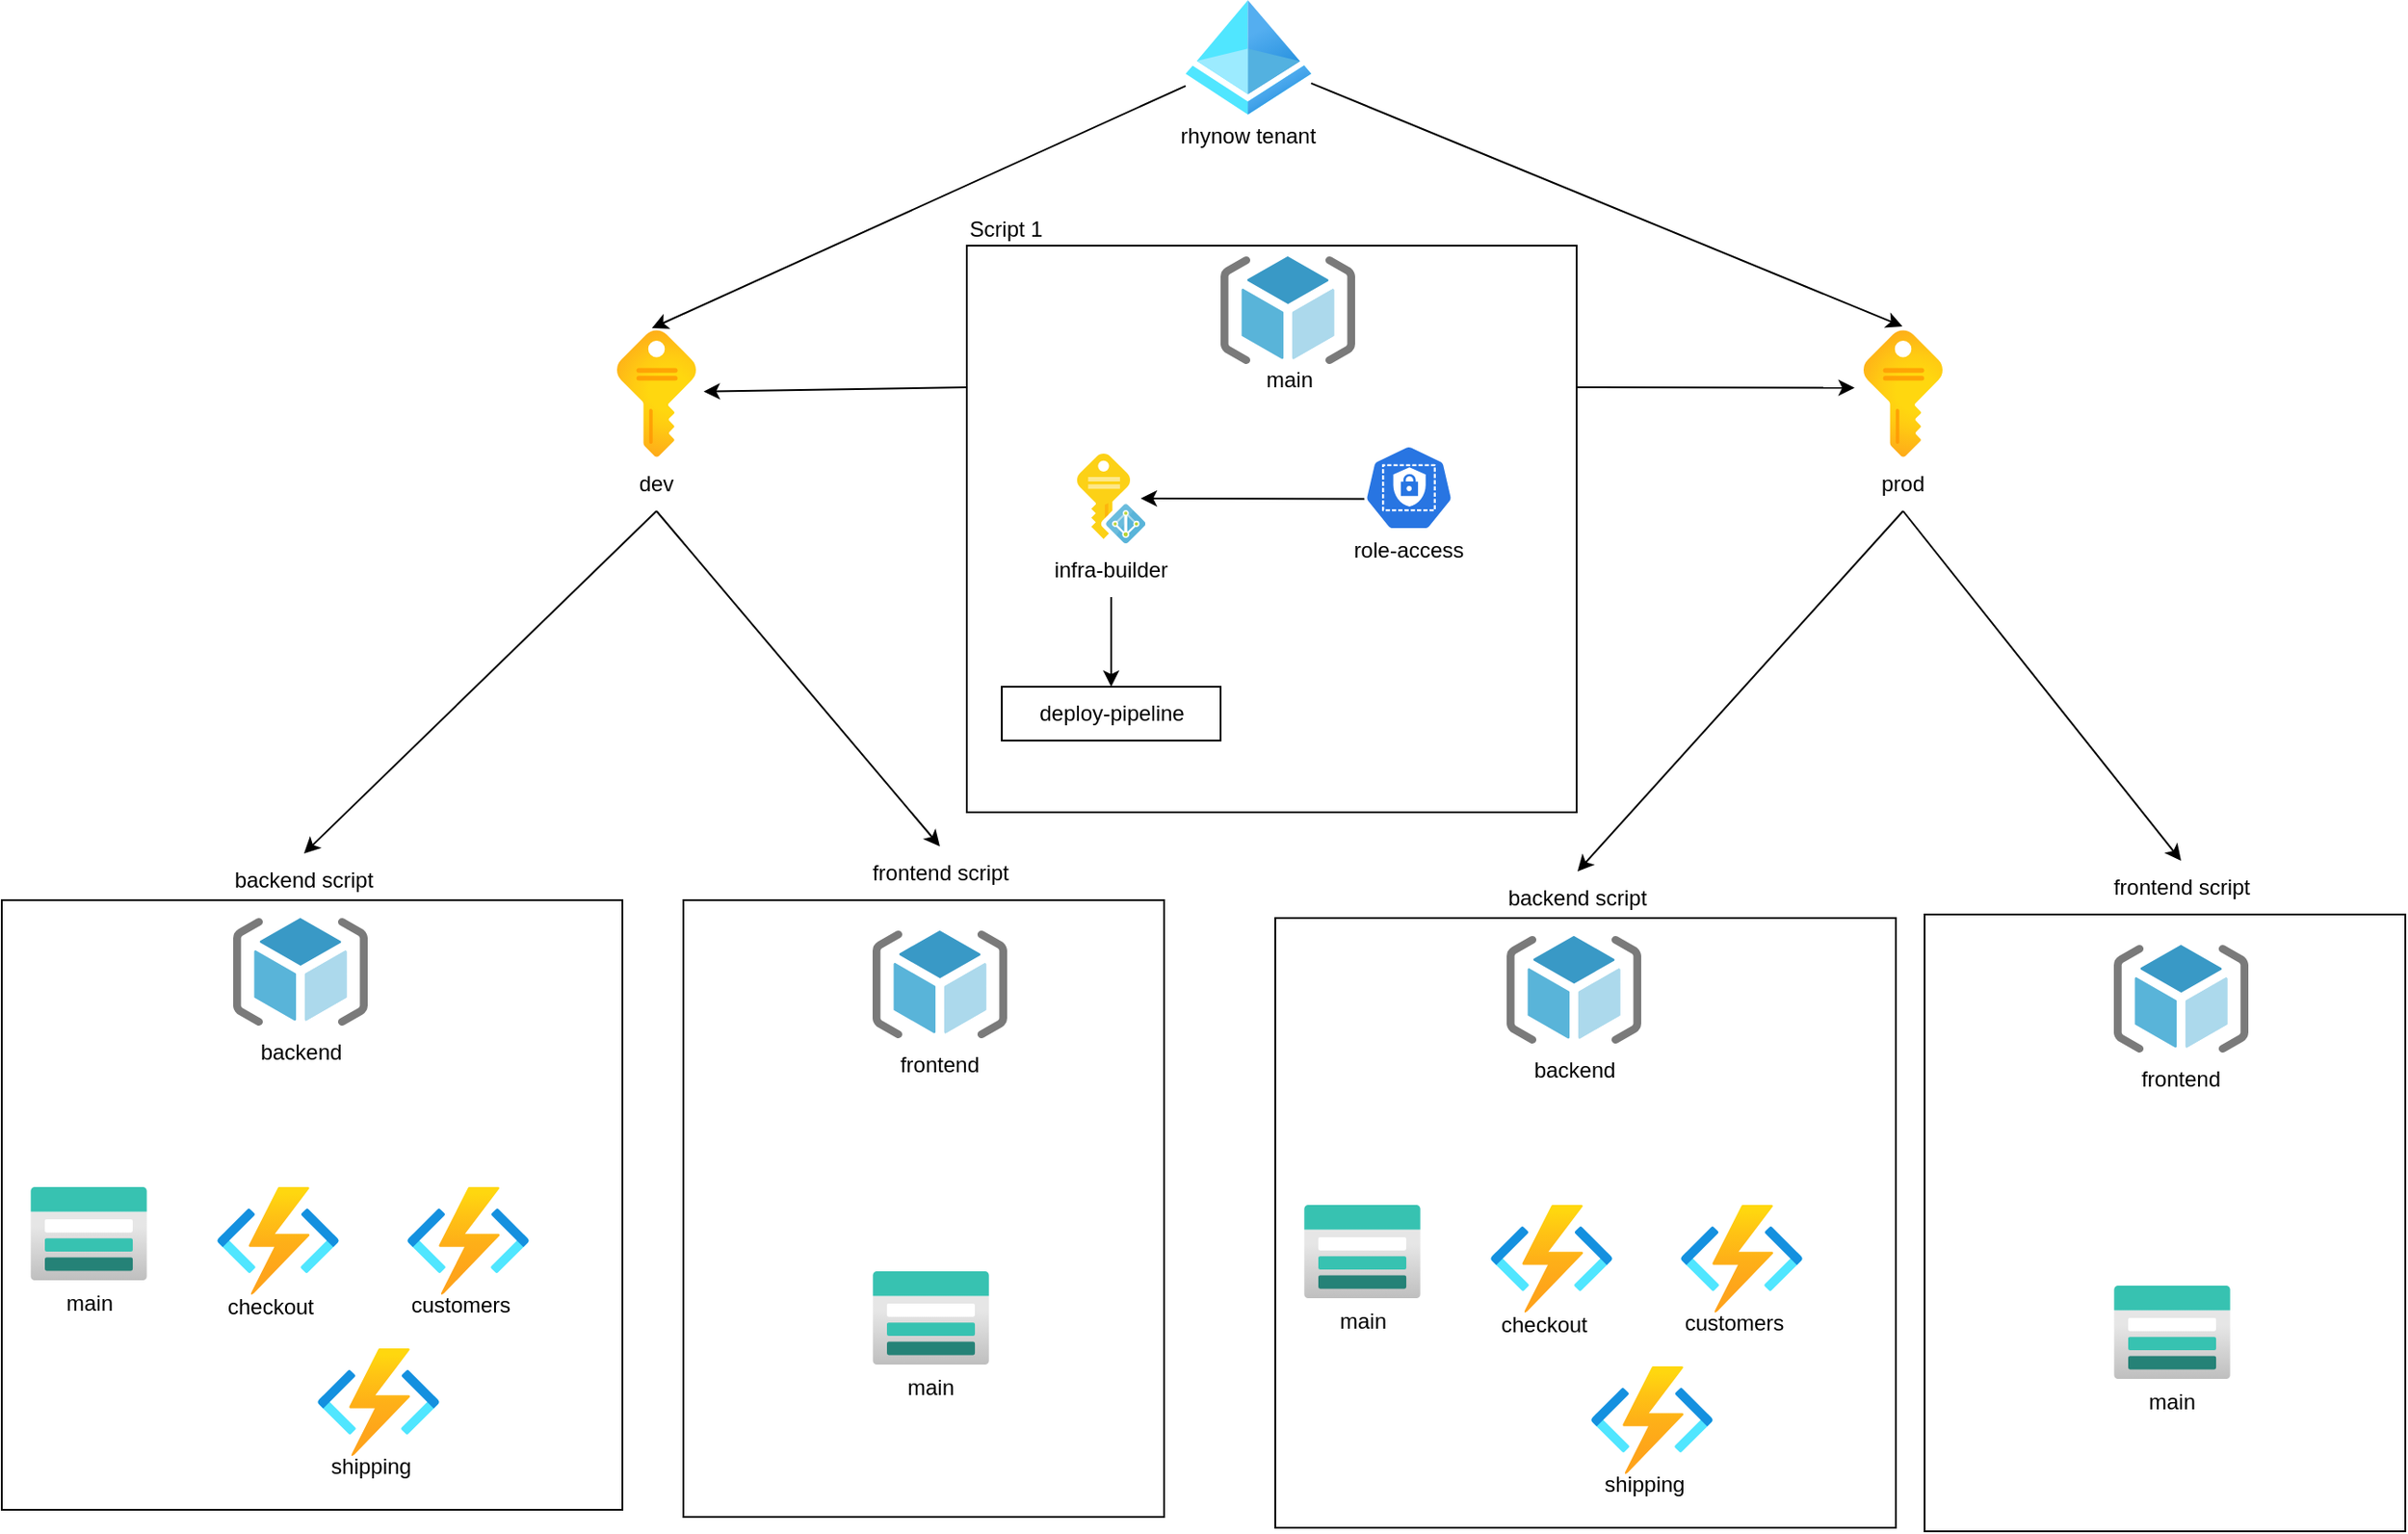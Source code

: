 <mxfile>
    <diagram id="3G--DayF-SKKdTygz9rq" name="Page-1">
        <mxGraphModel dx="1807" dy="893" grid="1" gridSize="10" guides="1" tooltips="1" connect="1" arrows="1" fold="1" page="1" pageScale="1" pageWidth="850" pageHeight="1100" math="0" shadow="0">
            <root>
                <mxCell id="0"/>
                <mxCell id="1" parent="0"/>
                <mxCell id="51" style="edgeStyle=none;html=1;exitX=0.5;exitY=1;exitDx=0;exitDy=0;entryX=0.5;entryY=0;entryDx=0;entryDy=0;" edge="1" parent="1" source="20" target="50">
                    <mxGeometry relative="1" as="geometry"/>
                </mxCell>
                <mxCell id="57" style="edgeStyle=none;html=1;exitX=0.5;exitY=1;exitDx=0;exitDy=0;entryX=0.5;entryY=0;entryDx=0;entryDy=0;" edge="1" parent="1" source="20" target="54">
                    <mxGeometry relative="1" as="geometry"/>
                </mxCell>
                <mxCell id="24" value="" style="group" vertex="1" connectable="0" parent="1">
                    <mxGeometry x="620" y="133" width="348" height="340" as="geometry"/>
                </mxCell>
                <mxCell id="23" value="Script 1" style="text;html=1;strokeColor=none;fillColor=none;align=center;verticalAlign=middle;whiteSpace=wrap;rounded=0;" vertex="1" parent="24">
                    <mxGeometry width="60" height="30" as="geometry"/>
                </mxCell>
                <mxCell id="21" value="" style="rounded=0;whiteSpace=wrap;html=1;" vertex="1" parent="24">
                    <mxGeometry x="8" y="24" width="340" height="316" as="geometry"/>
                </mxCell>
                <mxCell id="4" value="" style="sketch=0;aspect=fixed;html=1;points=[];align=center;image;fontSize=12;image=img/lib/mscae/ResourceGroup.svg;" vertex="1" parent="24">
                    <mxGeometry x="149.5" y="30" width="75" height="60" as="geometry"/>
                </mxCell>
                <mxCell id="5" value="infra-builder" style="text;html=1;strokeColor=none;fillColor=none;align=center;verticalAlign=middle;whiteSpace=wrap;rounded=0;" vertex="1" parent="24">
                    <mxGeometry x="48" y="190" width="81" height="30" as="geometry"/>
                </mxCell>
                <mxCell id="6" value="" style="sketch=0;aspect=fixed;html=1;points=[];align=center;image;fontSize=12;image=img/lib/mscae/Managed_Identities.svg;" vertex="1" parent="24">
                    <mxGeometry x="69.5" y="140" width="38" height="50" as="geometry"/>
                </mxCell>
                <mxCell id="7" value="main" style="text;html=1;strokeColor=none;fillColor=none;align=center;verticalAlign=middle;whiteSpace=wrap;rounded=0;" vertex="1" parent="24">
                    <mxGeometry x="157.5" y="84" width="60" height="30" as="geometry"/>
                </mxCell>
                <mxCell id="15" style="edgeStyle=none;html=1;exitX=0.005;exitY=0.63;exitDx=0;exitDy=0;exitPerimeter=0;entryX=0.934;entryY=0.5;entryDx=0;entryDy=0;entryPerimeter=0;" edge="1" parent="24" source="8" target="6">
                    <mxGeometry relative="1" as="geometry"/>
                </mxCell>
                <mxCell id="8" value="" style="sketch=0;html=1;dashed=0;whitespace=wrap;fillColor=#2875E2;strokeColor=#ffffff;points=[[0.005,0.63,0],[0.1,0.2,0],[0.9,0.2,0],[0.5,0,0],[0.995,0.63,0],[0.72,0.99,0],[0.5,1,0],[0.28,0.99,0]];shape=mxgraph.kubernetes.icon;prIcon=role" vertex="1" parent="24">
                    <mxGeometry x="229.5" y="135" width="50" height="48" as="geometry"/>
                </mxCell>
                <mxCell id="9" value="role-access" style="text;html=1;strokeColor=none;fillColor=none;align=center;verticalAlign=middle;whiteSpace=wrap;rounded=0;" vertex="1" parent="24">
                    <mxGeometry x="214" y="179" width="81" height="30" as="geometry"/>
                </mxCell>
                <mxCell id="11" value="deploy-pipeline" style="rounded=0;whiteSpace=wrap;html=1;" vertex="1" parent="24">
                    <mxGeometry x="27.5" y="270" width="122" height="30" as="geometry"/>
                </mxCell>
                <mxCell id="17" style="edgeStyle=none;html=1;entryX=0.5;entryY=0;entryDx=0;entryDy=0;" edge="1" parent="24" source="5" target="11">
                    <mxGeometry relative="1" as="geometry"/>
                </mxCell>
                <mxCell id="27" value="" style="group" vertex="1" connectable="0" parent="1">
                    <mxGeometry x="740" y="20" width="90" height="91" as="geometry"/>
                </mxCell>
                <mxCell id="25" value="" style="aspect=fixed;html=1;points=[];align=center;image;fontSize=12;image=img/lib/azure2/identity/Azure_Active_Directory.svg;" vertex="1" parent="27">
                    <mxGeometry x="10" width="70" height="64" as="geometry"/>
                </mxCell>
                <mxCell id="26" value="rhynow tenant" style="text;html=1;strokeColor=none;fillColor=none;align=center;verticalAlign=middle;whiteSpace=wrap;rounded=0;" vertex="1" parent="27">
                    <mxGeometry y="61" width="90" height="30" as="geometry"/>
                </mxCell>
                <mxCell id="79" style="edgeStyle=none;html=1;exitX=0.5;exitY=1;exitDx=0;exitDy=0;entryX=0.5;entryY=0;entryDx=0;entryDy=0;" edge="1" parent="1" source="29" target="78">
                    <mxGeometry relative="1" as="geometry"/>
                </mxCell>
                <mxCell id="80" style="edgeStyle=none;html=1;exitX=0.5;exitY=1;exitDx=0;exitDy=0;entryX=0.5;entryY=0;entryDx=0;entryDy=0;" edge="1" parent="1" source="29" target="64">
                    <mxGeometry relative="1" as="geometry"/>
                </mxCell>
                <mxCell id="55" value="" style="group" vertex="1" connectable="0" parent="1">
                    <mxGeometry x="470" y="492" width="268" height="374" as="geometry"/>
                </mxCell>
                <mxCell id="52" value="" style="rounded=0;whiteSpace=wrap;html=1;" vertex="1" parent="55">
                    <mxGeometry y="30" width="268" height="344" as="geometry"/>
                </mxCell>
                <mxCell id="33" value="" style="sketch=0;aspect=fixed;html=1;points=[];align=center;image;fontSize=12;image=img/lib/mscae/ResourceGroup.svg;" vertex="1" parent="55">
                    <mxGeometry x="105.5" y="47" width="75" height="60" as="geometry"/>
                </mxCell>
                <mxCell id="34" value="frontend" style="text;html=1;strokeColor=none;fillColor=none;align=center;verticalAlign=middle;whiteSpace=wrap;rounded=0;" vertex="1" parent="55">
                    <mxGeometry x="113" y="107" width="60" height="30" as="geometry"/>
                </mxCell>
                <mxCell id="38" value="" style="aspect=fixed;html=1;points=[];align=center;image;fontSize=12;image=img/lib/azure2/storage/Storage_Accounts.svg;" vertex="1" parent="55">
                    <mxGeometry x="105.5" y="237" width="65" height="52" as="geometry"/>
                </mxCell>
                <mxCell id="39" value="main" style="text;html=1;strokeColor=none;fillColor=none;align=center;verticalAlign=middle;whiteSpace=wrap;rounded=0;" vertex="1" parent="55">
                    <mxGeometry x="108" y="287" width="60" height="30" as="geometry"/>
                </mxCell>
                <mxCell id="54" value="frontend script" style="text;html=1;strokeColor=none;fillColor=none;align=center;verticalAlign=middle;whiteSpace=wrap;rounded=0;" vertex="1" parent="55">
                    <mxGeometry x="95.5" width="95" height="30" as="geometry"/>
                </mxCell>
                <mxCell id="56" value="" style="group" vertex="1" connectable="0" parent="1">
                    <mxGeometry x="90" y="496" width="346" height="366" as="geometry"/>
                </mxCell>
                <mxCell id="49" value="" style="group" vertex="1" connectable="0" parent="56">
                    <mxGeometry y="26" width="346" height="340" as="geometry"/>
                </mxCell>
                <mxCell id="48" value="" style="rounded=0;whiteSpace=wrap;html=1;" vertex="1" parent="49">
                    <mxGeometry width="346" height="340" as="geometry"/>
                </mxCell>
                <mxCell id="31" value="" style="sketch=0;aspect=fixed;html=1;points=[];align=center;image;fontSize=12;image=img/lib/mscae/ResourceGroup.svg;" vertex="1" parent="49">
                    <mxGeometry x="129" y="10" width="75" height="60" as="geometry"/>
                </mxCell>
                <mxCell id="32" value="backend" style="text;html=1;strokeColor=none;fillColor=none;align=center;verticalAlign=middle;whiteSpace=wrap;rounded=0;" vertex="1" parent="49">
                    <mxGeometry x="136.5" y="70" width="60" height="30" as="geometry"/>
                </mxCell>
                <mxCell id="35" value="" style="aspect=fixed;html=1;points=[];align=center;image;fontSize=12;image=img/lib/azure2/storage/Storage_Accounts.svg;" vertex="1" parent="49">
                    <mxGeometry x="16" y="160" width="65" height="52" as="geometry"/>
                </mxCell>
                <mxCell id="36" value="main" style="text;html=1;strokeColor=none;fillColor=none;align=center;verticalAlign=middle;whiteSpace=wrap;rounded=0;" vertex="1" parent="49">
                    <mxGeometry x="18.5" y="210" width="60" height="30" as="geometry"/>
                </mxCell>
                <mxCell id="40" value="" style="aspect=fixed;html=1;points=[];align=center;image;fontSize=12;image=img/lib/azure2/compute/Function_Apps.svg;" vertex="1" parent="49">
                    <mxGeometry x="120" y="160" width="68" height="60" as="geometry"/>
                </mxCell>
                <mxCell id="42" value="checkout" style="text;html=1;strokeColor=none;fillColor=none;align=center;verticalAlign=middle;whiteSpace=wrap;rounded=0;" vertex="1" parent="49">
                    <mxGeometry x="120" y="212" width="60" height="30" as="geometry"/>
                </mxCell>
                <mxCell id="43" value="" style="aspect=fixed;html=1;points=[];align=center;image;fontSize=12;image=img/lib/azure2/compute/Function_Apps.svg;" vertex="1" parent="49">
                    <mxGeometry x="226" y="160" width="68" height="60" as="geometry"/>
                </mxCell>
                <mxCell id="44" value="customers" style="text;html=1;strokeColor=none;fillColor=none;align=center;verticalAlign=middle;whiteSpace=wrap;rounded=0;" vertex="1" parent="49">
                    <mxGeometry x="226" y="210" width="60" height="32" as="geometry"/>
                </mxCell>
                <mxCell id="45" value="" style="aspect=fixed;html=1;points=[];align=center;image;fontSize=12;image=img/lib/azure2/compute/Function_Apps.svg;" vertex="1" parent="49">
                    <mxGeometry x="176" y="250" width="68" height="60" as="geometry"/>
                </mxCell>
                <mxCell id="46" value="shipping" style="text;html=1;strokeColor=none;fillColor=none;align=center;verticalAlign=middle;whiteSpace=wrap;rounded=0;" vertex="1" parent="49">
                    <mxGeometry x="176" y="300" width="60" height="32" as="geometry"/>
                </mxCell>
                <mxCell id="50" value="backend script" style="text;html=1;strokeColor=none;fillColor=none;align=center;verticalAlign=middle;whiteSpace=wrap;rounded=0;" vertex="1" parent="56">
                    <mxGeometry x="125" width="87" height="30" as="geometry"/>
                </mxCell>
                <mxCell id="58" value="" style="group" vertex="1" connectable="0" parent="1">
                    <mxGeometry x="1162" y="500" width="268" height="374" as="geometry"/>
                </mxCell>
                <mxCell id="59" value="" style="rounded=0;whiteSpace=wrap;html=1;" vertex="1" parent="58">
                    <mxGeometry y="30" width="268" height="344" as="geometry"/>
                </mxCell>
                <mxCell id="60" value="" style="sketch=0;aspect=fixed;html=1;points=[];align=center;image;fontSize=12;image=img/lib/mscae/ResourceGroup.svg;" vertex="1" parent="58">
                    <mxGeometry x="105.5" y="47" width="75" height="60" as="geometry"/>
                </mxCell>
                <mxCell id="61" value="frontend" style="text;html=1;strokeColor=none;fillColor=none;align=center;verticalAlign=middle;whiteSpace=wrap;rounded=0;" vertex="1" parent="58">
                    <mxGeometry x="113" y="107" width="60" height="30" as="geometry"/>
                </mxCell>
                <mxCell id="62" value="" style="aspect=fixed;html=1;points=[];align=center;image;fontSize=12;image=img/lib/azure2/storage/Storage_Accounts.svg;" vertex="1" parent="58">
                    <mxGeometry x="105.5" y="237" width="65" height="52" as="geometry"/>
                </mxCell>
                <mxCell id="63" value="main" style="text;html=1;strokeColor=none;fillColor=none;align=center;verticalAlign=middle;whiteSpace=wrap;rounded=0;" vertex="1" parent="58">
                    <mxGeometry x="108" y="287" width="60" height="30" as="geometry"/>
                </mxCell>
                <mxCell id="64" value="frontend script" style="text;html=1;strokeColor=none;fillColor=none;align=center;verticalAlign=middle;whiteSpace=wrap;rounded=0;" vertex="1" parent="58">
                    <mxGeometry x="95.5" width="95" height="30" as="geometry"/>
                </mxCell>
                <mxCell id="65" value="" style="group" vertex="1" connectable="0" parent="1">
                    <mxGeometry x="800" y="506" width="346" height="366" as="geometry"/>
                </mxCell>
                <mxCell id="66" value="" style="group" vertex="1" connectable="0" parent="65">
                    <mxGeometry y="26" width="346" height="340" as="geometry"/>
                </mxCell>
                <mxCell id="67" value="" style="rounded=0;whiteSpace=wrap;html=1;" vertex="1" parent="66">
                    <mxGeometry width="346" height="340" as="geometry"/>
                </mxCell>
                <mxCell id="68" value="" style="sketch=0;aspect=fixed;html=1;points=[];align=center;image;fontSize=12;image=img/lib/mscae/ResourceGroup.svg;" vertex="1" parent="66">
                    <mxGeometry x="129" y="10" width="75" height="60" as="geometry"/>
                </mxCell>
                <mxCell id="69" value="backend" style="text;html=1;strokeColor=none;fillColor=none;align=center;verticalAlign=middle;whiteSpace=wrap;rounded=0;" vertex="1" parent="66">
                    <mxGeometry x="136.5" y="70" width="60" height="30" as="geometry"/>
                </mxCell>
                <mxCell id="70" value="" style="aspect=fixed;html=1;points=[];align=center;image;fontSize=12;image=img/lib/azure2/storage/Storage_Accounts.svg;" vertex="1" parent="66">
                    <mxGeometry x="16" y="160" width="65" height="52" as="geometry"/>
                </mxCell>
                <mxCell id="71" value="main" style="text;html=1;strokeColor=none;fillColor=none;align=center;verticalAlign=middle;whiteSpace=wrap;rounded=0;" vertex="1" parent="66">
                    <mxGeometry x="18.5" y="210" width="60" height="30" as="geometry"/>
                </mxCell>
                <mxCell id="72" value="" style="aspect=fixed;html=1;points=[];align=center;image;fontSize=12;image=img/lib/azure2/compute/Function_Apps.svg;" vertex="1" parent="66">
                    <mxGeometry x="120" y="160" width="68" height="60" as="geometry"/>
                </mxCell>
                <mxCell id="73" value="checkout" style="text;html=1;strokeColor=none;fillColor=none;align=center;verticalAlign=middle;whiteSpace=wrap;rounded=0;" vertex="1" parent="66">
                    <mxGeometry x="120" y="212" width="60" height="30" as="geometry"/>
                </mxCell>
                <mxCell id="74" value="" style="aspect=fixed;html=1;points=[];align=center;image;fontSize=12;image=img/lib/azure2/compute/Function_Apps.svg;" vertex="1" parent="66">
                    <mxGeometry x="226" y="160" width="68" height="60" as="geometry"/>
                </mxCell>
                <mxCell id="75" value="customers" style="text;html=1;strokeColor=none;fillColor=none;align=center;verticalAlign=middle;whiteSpace=wrap;rounded=0;" vertex="1" parent="66">
                    <mxGeometry x="226" y="210" width="60" height="32" as="geometry"/>
                </mxCell>
                <mxCell id="76" value="" style="aspect=fixed;html=1;points=[];align=center;image;fontSize=12;image=img/lib/azure2/compute/Function_Apps.svg;" vertex="1" parent="66">
                    <mxGeometry x="176" y="250" width="68" height="60" as="geometry"/>
                </mxCell>
                <mxCell id="77" value="shipping" style="text;html=1;strokeColor=none;fillColor=none;align=center;verticalAlign=middle;whiteSpace=wrap;rounded=0;" vertex="1" parent="66">
                    <mxGeometry x="176" y="300" width="60" height="32" as="geometry"/>
                </mxCell>
                <mxCell id="78" value="backend script" style="text;html=1;strokeColor=none;fillColor=none;align=center;verticalAlign=middle;whiteSpace=wrap;rounded=0;" vertex="1" parent="65">
                    <mxGeometry x="125" width="87" height="30" as="geometry"/>
                </mxCell>
                <mxCell id="81" value="" style="group" vertex="1" connectable="0" parent="1">
                    <mxGeometry x="425" y="204" width="60" height="101" as="geometry"/>
                </mxCell>
                <mxCell id="19" value="" style="aspect=fixed;html=1;points=[];align=center;image;fontSize=12;image=img/lib/azure2/general/Subscriptions.svg;" vertex="1" parent="81">
                    <mxGeometry x="8" width="44" height="71" as="geometry"/>
                </mxCell>
                <mxCell id="20" value="dev" style="text;html=1;strokeColor=none;fillColor=none;align=center;verticalAlign=middle;whiteSpace=wrap;rounded=0;" vertex="1" parent="81">
                    <mxGeometry y="71" width="60" height="30" as="geometry"/>
                </mxCell>
                <mxCell id="82" style="edgeStyle=none;html=1;entryX=0.442;entryY=-0.014;entryDx=0;entryDy=0;entryPerimeter=0;" edge="1" parent="1" source="25" target="19">
                    <mxGeometry relative="1" as="geometry">
                        <mxPoint x="540" y="140" as="targetPoint"/>
                    </mxGeometry>
                </mxCell>
                <mxCell id="83" style="edgeStyle=none;html=1;entryX=0.492;entryY=-0.028;entryDx=0;entryDy=0;entryPerimeter=0;" edge="1" parent="1" source="25" target="28">
                    <mxGeometry relative="1" as="geometry">
                        <mxPoint x="1140" y="130" as="targetPoint"/>
                    </mxGeometry>
                </mxCell>
                <mxCell id="84" style="edgeStyle=none;html=1;exitX=0;exitY=0.25;exitDx=0;exitDy=0;entryX=1.098;entryY=0.484;entryDx=0;entryDy=0;entryPerimeter=0;" edge="1" parent="1" source="21" target="19">
                    <mxGeometry relative="1" as="geometry"/>
                </mxCell>
                <mxCell id="85" style="edgeStyle=none;html=1;entryX=-0.114;entryY=0.455;entryDx=0;entryDy=0;entryPerimeter=0;exitX=1;exitY=0.25;exitDx=0;exitDy=0;" edge="1" parent="1" source="21" target="28">
                    <mxGeometry relative="1" as="geometry"/>
                </mxCell>
                <mxCell id="86" value="" style="group" vertex="1" connectable="0" parent="1">
                    <mxGeometry x="1120" y="204" width="60" height="101" as="geometry"/>
                </mxCell>
                <mxCell id="28" value="" style="aspect=fixed;html=1;points=[];align=center;image;fontSize=12;image=img/lib/azure2/general/Subscriptions.svg;" vertex="1" parent="86">
                    <mxGeometry x="8" width="44" height="71" as="geometry"/>
                </mxCell>
                <mxCell id="29" value="prod" style="text;html=1;strokeColor=none;fillColor=none;align=center;verticalAlign=middle;whiteSpace=wrap;rounded=0;" vertex="1" parent="86">
                    <mxGeometry y="71" width="60" height="30" as="geometry"/>
                </mxCell>
            </root>
        </mxGraphModel>
    </diagram>
</mxfile>